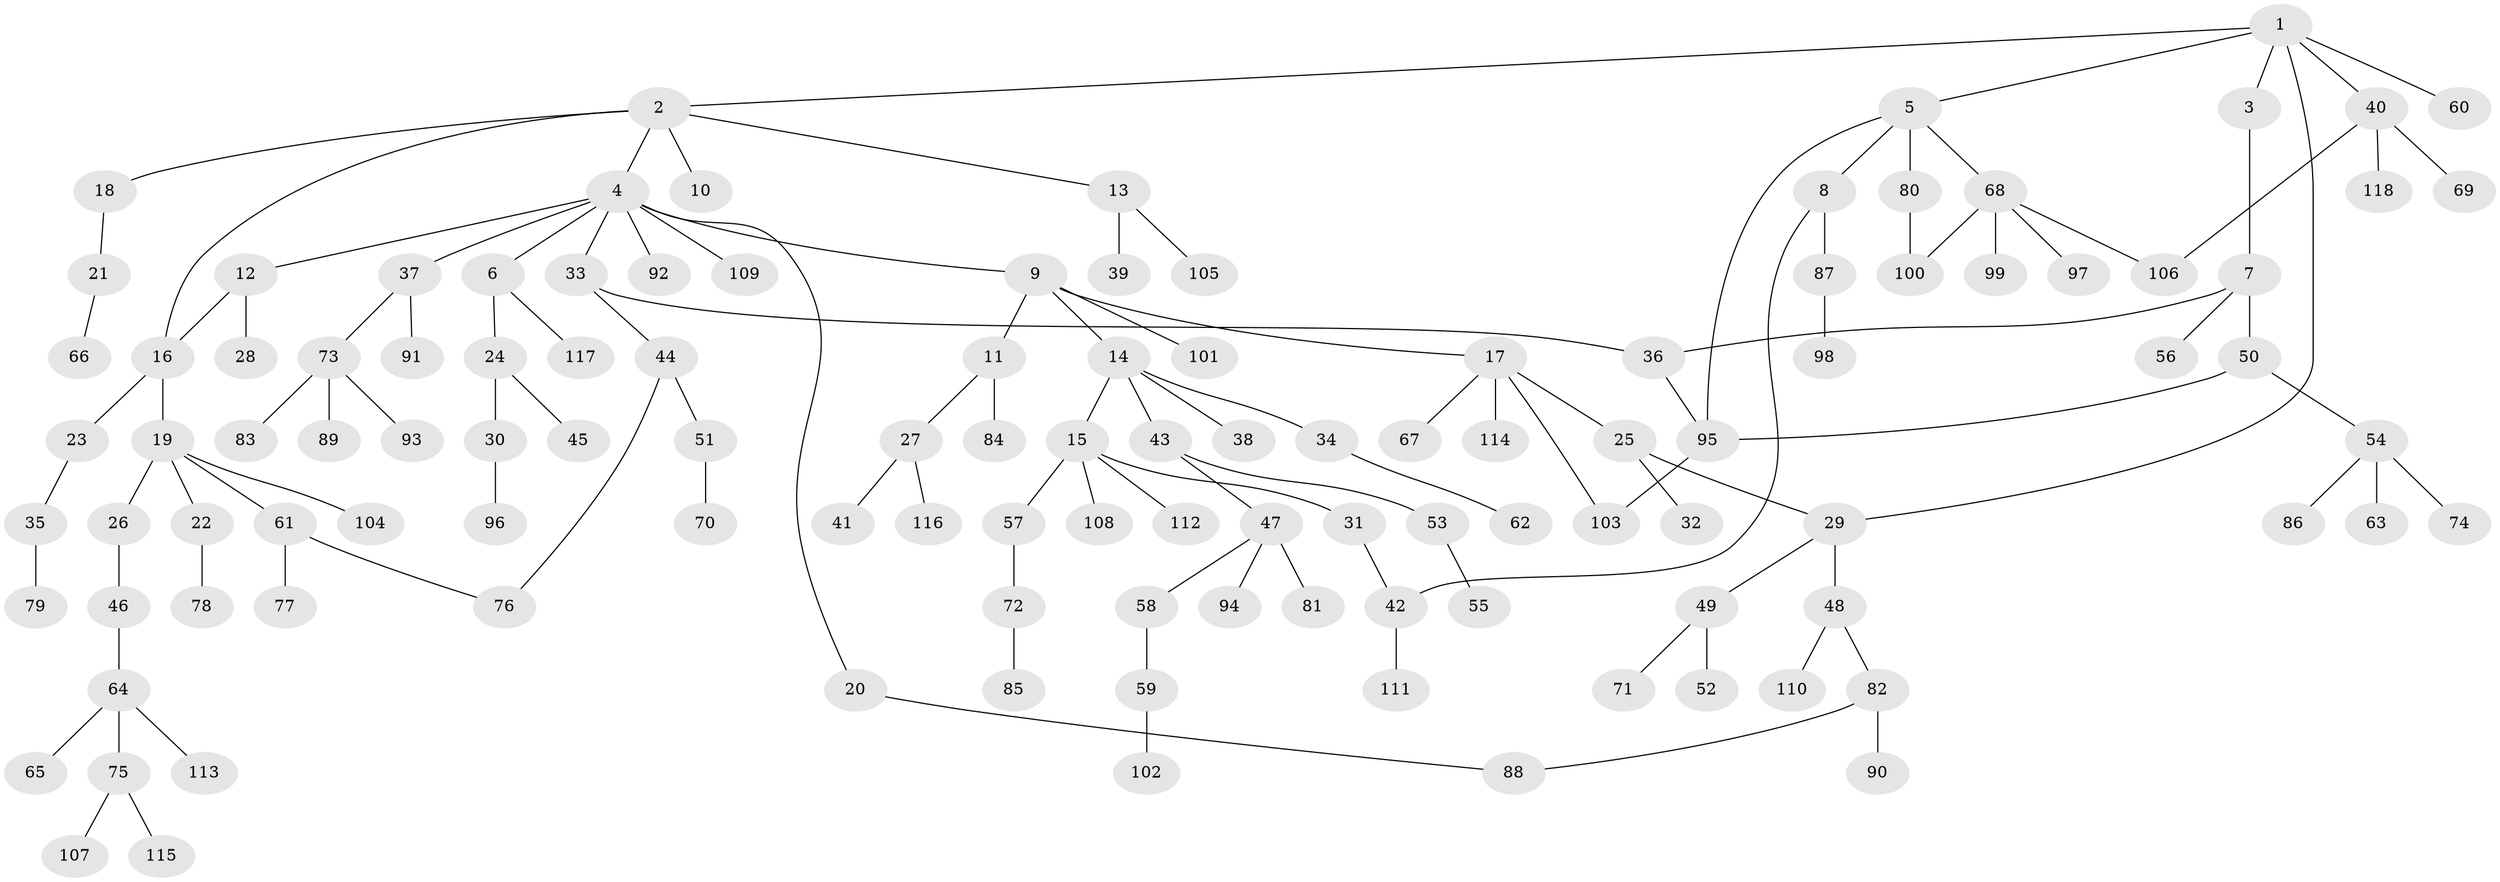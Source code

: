 // coarse degree distribution, {10: 0.011764705882352941, 2: 0.23529411764705882, 12: 0.011764705882352941, 5: 0.10588235294117647, 4: 0.058823529411764705, 3: 0.07058823529411765, 1: 0.5058823529411764}
// Generated by graph-tools (version 1.1) at 2025/23/03/03/25 07:23:34]
// undirected, 118 vertices, 128 edges
graph export_dot {
graph [start="1"]
  node [color=gray90,style=filled];
  1;
  2;
  3;
  4;
  5;
  6;
  7;
  8;
  9;
  10;
  11;
  12;
  13;
  14;
  15;
  16;
  17;
  18;
  19;
  20;
  21;
  22;
  23;
  24;
  25;
  26;
  27;
  28;
  29;
  30;
  31;
  32;
  33;
  34;
  35;
  36;
  37;
  38;
  39;
  40;
  41;
  42;
  43;
  44;
  45;
  46;
  47;
  48;
  49;
  50;
  51;
  52;
  53;
  54;
  55;
  56;
  57;
  58;
  59;
  60;
  61;
  62;
  63;
  64;
  65;
  66;
  67;
  68;
  69;
  70;
  71;
  72;
  73;
  74;
  75;
  76;
  77;
  78;
  79;
  80;
  81;
  82;
  83;
  84;
  85;
  86;
  87;
  88;
  89;
  90;
  91;
  92;
  93;
  94;
  95;
  96;
  97;
  98;
  99;
  100;
  101;
  102;
  103;
  104;
  105;
  106;
  107;
  108;
  109;
  110;
  111;
  112;
  113;
  114;
  115;
  116;
  117;
  118;
  1 -- 2;
  1 -- 3;
  1 -- 5;
  1 -- 29;
  1 -- 40;
  1 -- 60;
  2 -- 4;
  2 -- 10;
  2 -- 13;
  2 -- 18;
  2 -- 16;
  3 -- 7;
  4 -- 6;
  4 -- 9;
  4 -- 12;
  4 -- 20;
  4 -- 33;
  4 -- 37;
  4 -- 92;
  4 -- 109;
  5 -- 8;
  5 -- 68;
  5 -- 80;
  5 -- 95;
  6 -- 24;
  6 -- 117;
  7 -- 50;
  7 -- 56;
  7 -- 36;
  8 -- 87;
  8 -- 42;
  9 -- 11;
  9 -- 14;
  9 -- 17;
  9 -- 101;
  11 -- 27;
  11 -- 84;
  12 -- 16;
  12 -- 28;
  13 -- 39;
  13 -- 105;
  14 -- 15;
  14 -- 34;
  14 -- 38;
  14 -- 43;
  15 -- 31;
  15 -- 57;
  15 -- 108;
  15 -- 112;
  16 -- 19;
  16 -- 23;
  17 -- 25;
  17 -- 67;
  17 -- 103;
  17 -- 114;
  18 -- 21;
  19 -- 22;
  19 -- 26;
  19 -- 61;
  19 -- 104;
  20 -- 88;
  21 -- 66;
  22 -- 78;
  23 -- 35;
  24 -- 30;
  24 -- 45;
  25 -- 32;
  25 -- 29;
  26 -- 46;
  27 -- 41;
  27 -- 116;
  29 -- 48;
  29 -- 49;
  30 -- 96;
  31 -- 42;
  33 -- 36;
  33 -- 44;
  34 -- 62;
  35 -- 79;
  36 -- 95;
  37 -- 73;
  37 -- 91;
  40 -- 69;
  40 -- 118;
  40 -- 106;
  42 -- 111;
  43 -- 47;
  43 -- 53;
  44 -- 51;
  44 -- 76;
  46 -- 64;
  47 -- 58;
  47 -- 81;
  47 -- 94;
  48 -- 82;
  48 -- 110;
  49 -- 52;
  49 -- 71;
  50 -- 54;
  50 -- 95;
  51 -- 70;
  53 -- 55;
  54 -- 63;
  54 -- 74;
  54 -- 86;
  57 -- 72;
  58 -- 59;
  59 -- 102;
  61 -- 77;
  61 -- 76;
  64 -- 65;
  64 -- 75;
  64 -- 113;
  68 -- 97;
  68 -- 99;
  68 -- 100;
  68 -- 106;
  72 -- 85;
  73 -- 83;
  73 -- 89;
  73 -- 93;
  75 -- 107;
  75 -- 115;
  80 -- 100;
  82 -- 88;
  82 -- 90;
  87 -- 98;
  95 -- 103;
}
